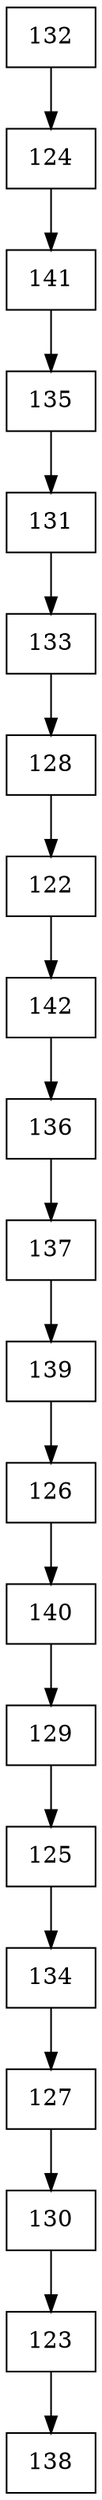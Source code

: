 digraph G {
  node [shape=record];
  node0 [label="{132}"];
  node0 -> node1;
  node1 [label="{124}"];
  node1 -> node2;
  node2 [label="{141}"];
  node2 -> node3;
  node3 [label="{135}"];
  node3 -> node4;
  node4 [label="{131}"];
  node4 -> node5;
  node5 [label="{133}"];
  node5 -> node6;
  node6 [label="{128}"];
  node6 -> node7;
  node7 [label="{122}"];
  node7 -> node8;
  node8 [label="{142}"];
  node8 -> node9;
  node9 [label="{136}"];
  node9 -> node10;
  node10 [label="{137}"];
  node10 -> node11;
  node11 [label="{139}"];
  node11 -> node12;
  node12 [label="{126}"];
  node12 -> node13;
  node13 [label="{140}"];
  node13 -> node14;
  node14 [label="{129}"];
  node14 -> node15;
  node15 [label="{125}"];
  node15 -> node16;
  node16 [label="{134}"];
  node16 -> node17;
  node17 [label="{127}"];
  node17 -> node18;
  node18 [label="{130}"];
  node18 -> node19;
  node19 [label="{123}"];
  node19 -> node20;
  node20 [label="{138}"];
}

